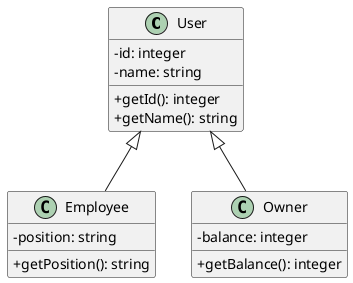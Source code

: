 @startuml Inheritance

skinparam classAttributeIconSize 0

class User {
    - id: integer
    - name: string
    + getId(): integer
    + getName(): string
}

class Employee extends User {
    - position: string
    + getPosition(): string
}

class Owner extends User {
    - balance: integer
    + getBalance(): integer
}

@enduml